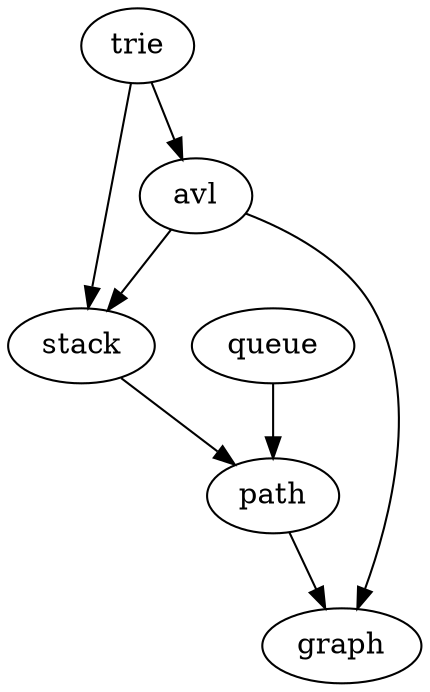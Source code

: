 // dependency chart
digraph
{
    _graph[label="graph"];
    path -> _graph;
    stack, queue -> path;
    avl -> _graph, stack;
    trie -> avl, stack;
}
